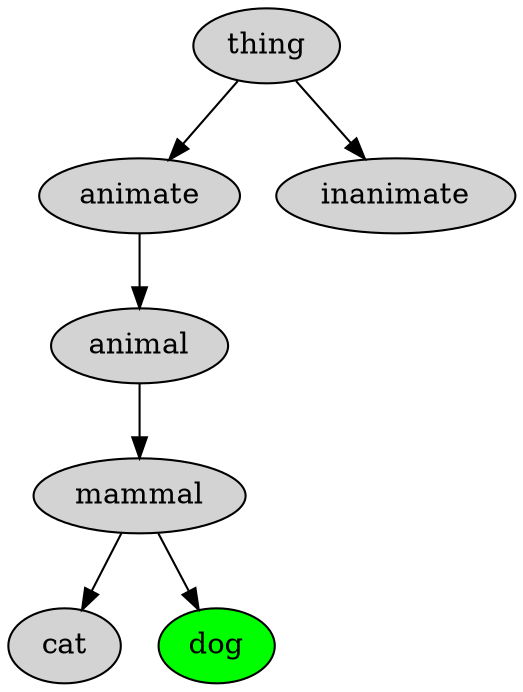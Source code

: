 digraph G {
  node [style=filled];
  node0 [label="thing"];
  node1 [label="animate"]; node0 -> node1;
  node2 [label="inanimate"]; node0 -> node2;
  node3 [label="animal"]; node1 -> node3;
  node4 [label="mammal"]; node3 -> node4;
  node5 [label="cat"]; node4->node5;
  node6 [label="dog", fillcolor=green]; node4->node6;
}
